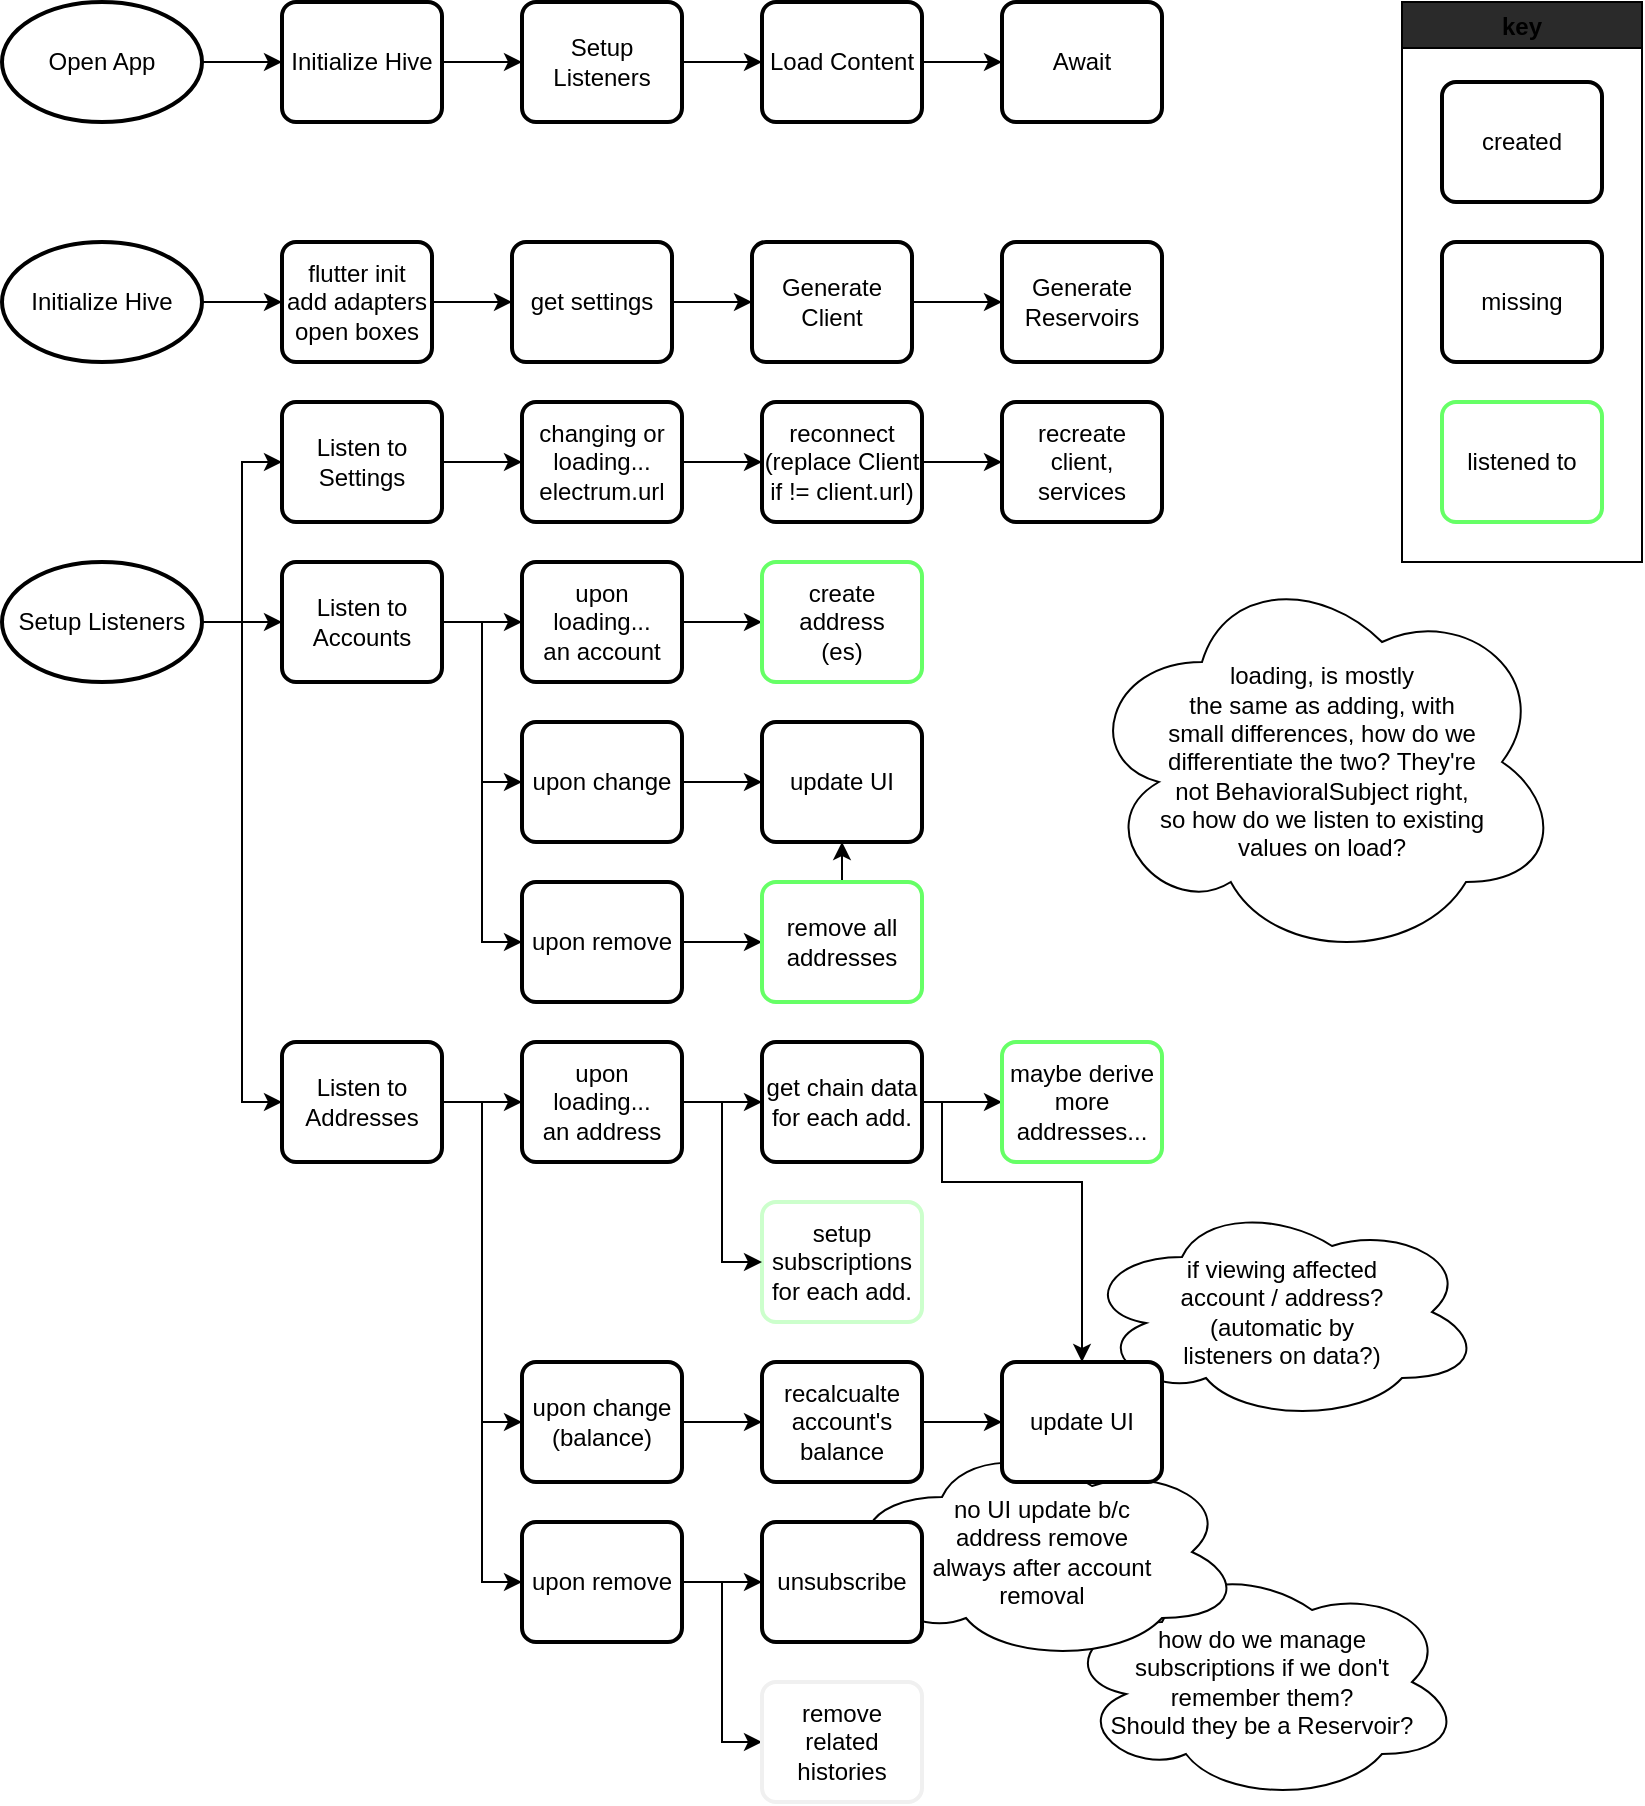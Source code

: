 <mxfile>
    <diagram id="B2Imsyf_CLR86bu_pUIC" name="Page-1">
        <mxGraphModel dx="871" dy="790" grid="1" gridSize="10" guides="1" tooltips="1" connect="1" arrows="1" fold="1" page="1" pageScale="1" pageWidth="850" pageHeight="1100" math="0" shadow="0">
            <root>
                <mxCell id="0"/>
                <mxCell id="1" parent="0"/>
                <mxCell id="119" value="how do we manage&lt;br&gt;subscriptions if we don't&lt;br&gt;remember them? &lt;br&gt;Should they be a Reservoir?" style="ellipse;shape=cloud;whiteSpace=wrap;html=1;" parent="1" vertex="1">
                    <mxGeometry x="550" y="820" width="200" height="120" as="geometry"/>
                </mxCell>
                <mxCell id="101" value="no UI update b/c&lt;br&gt;address remove&lt;br&gt;always after account&lt;br&gt;removal" style="ellipse;shape=cloud;whiteSpace=wrap;html=1;" parent="1" vertex="1">
                    <mxGeometry x="440" y="760" width="200" height="110" as="geometry"/>
                </mxCell>
                <mxCell id="78" value="loading, is mostly &lt;br&gt;the same as adding, with &lt;br&gt;small differences, how do we &lt;br&gt;differentiate the two? They're &lt;br&gt;not BehavioralSubject right, &lt;br&gt;so how do we listen to existing &lt;br&gt;values on load?" style="ellipse;shape=cloud;whiteSpace=wrap;html=1;" parent="1" vertex="1">
                    <mxGeometry x="560" y="320" width="240" height="200" as="geometry"/>
                </mxCell>
                <mxCell id="93" value="if viewing affected&lt;br&gt;account / address?&lt;br&gt;(automatic by &lt;br&gt;listeners on data?)" style="ellipse;shape=cloud;whiteSpace=wrap;html=1;" parent="1" vertex="1">
                    <mxGeometry x="560" y="640" width="200" height="110" as="geometry"/>
                </mxCell>
                <mxCell id="6" style="edgeStyle=orthogonalEdgeStyle;rounded=0;orthogonalLoop=1;jettySize=auto;html=1;" parent="1" source="2" target="5" edge="1">
                    <mxGeometry relative="1" as="geometry"/>
                </mxCell>
                <mxCell id="2" value="Open App" style="strokeWidth=2;html=1;shape=mxgraph.flowchart.start_1;whiteSpace=wrap;" parent="1" vertex="1">
                    <mxGeometry x="20" y="40" width="100" height="60" as="geometry"/>
                </mxCell>
                <mxCell id="10" style="edgeStyle=orthogonalEdgeStyle;rounded=0;orthogonalLoop=1;jettySize=auto;html=1;entryX=0;entryY=0.5;entryDx=0;entryDy=0;" parent="1" source="5" target="8" edge="1">
                    <mxGeometry relative="1" as="geometry"/>
                </mxCell>
                <mxCell id="5" value="Initialize Hive" style="rounded=1;whiteSpace=wrap;html=1;absoluteArcSize=1;arcSize=14;strokeWidth=2;" parent="1" vertex="1">
                    <mxGeometry x="160" y="40" width="80" height="60" as="geometry"/>
                </mxCell>
                <mxCell id="13" style="edgeStyle=orthogonalEdgeStyle;rounded=0;orthogonalLoop=1;jettySize=auto;html=1;" parent="1" source="8" target="11" edge="1">
                    <mxGeometry relative="1" as="geometry"/>
                </mxCell>
                <mxCell id="8" value="Setup Listeners" style="rounded=1;whiteSpace=wrap;html=1;absoluteArcSize=1;arcSize=14;strokeWidth=2;" parent="1" vertex="1">
                    <mxGeometry x="280" y="40" width="80" height="60" as="geometry"/>
                </mxCell>
                <mxCell id="15" style="edgeStyle=orthogonalEdgeStyle;rounded=0;orthogonalLoop=1;jettySize=auto;html=1;" parent="1" source="11" target="14" edge="1">
                    <mxGeometry relative="1" as="geometry"/>
                </mxCell>
                <mxCell id="11" value="Load Content" style="rounded=1;whiteSpace=wrap;html=1;absoluteArcSize=1;arcSize=14;strokeWidth=2;" parent="1" vertex="1">
                    <mxGeometry x="400" y="40" width="80" height="60" as="geometry"/>
                </mxCell>
                <mxCell id="14" value="Await" style="rounded=1;whiteSpace=wrap;html=1;absoluteArcSize=1;arcSize=14;strokeWidth=2;" parent="1" vertex="1">
                    <mxGeometry x="520" y="40" width="80" height="60" as="geometry"/>
                </mxCell>
                <mxCell id="28" style="edgeStyle=orthogonalEdgeStyle;rounded=0;orthogonalLoop=1;jettySize=auto;html=1;" parent="1" source="29" target="31" edge="1">
                    <mxGeometry relative="1" as="geometry"/>
                </mxCell>
                <mxCell id="29" value="Initialize Hive" style="strokeWidth=2;html=1;shape=mxgraph.flowchart.start_1;whiteSpace=wrap;" parent="1" vertex="1">
                    <mxGeometry x="20" y="160" width="100" height="60" as="geometry"/>
                </mxCell>
                <mxCell id="39" style="edgeStyle=orthogonalEdgeStyle;rounded=0;orthogonalLoop=1;jettySize=auto;html=1;entryX=0;entryY=0.5;entryDx=0;entryDy=0;" parent="1" source="31" target="37" edge="1">
                    <mxGeometry relative="1" as="geometry"/>
                </mxCell>
                <mxCell id="31" value="flutter init&lt;br&gt;add adapters&lt;br&gt;open boxes" style="rounded=1;whiteSpace=wrap;html=1;absoluteArcSize=1;arcSize=14;strokeWidth=2;" parent="1" vertex="1">
                    <mxGeometry x="160" y="160" width="75" height="60" as="geometry"/>
                </mxCell>
                <mxCell id="40" style="edgeStyle=orthogonalEdgeStyle;rounded=0;orthogonalLoop=1;jettySize=auto;html=1;entryX=0;entryY=0.5;entryDx=0;entryDy=0;" parent="1" source="37" target="38" edge="1">
                    <mxGeometry relative="1" as="geometry"/>
                </mxCell>
                <mxCell id="37" value="get settings" style="rounded=1;whiteSpace=wrap;html=1;absoluteArcSize=1;arcSize=14;strokeWidth=2;" parent="1" vertex="1">
                    <mxGeometry x="275" y="160" width="80" height="60" as="geometry"/>
                </mxCell>
                <mxCell id="81" style="edgeStyle=orthogonalEdgeStyle;rounded=0;orthogonalLoop=1;jettySize=auto;html=1;entryX=0;entryY=0.5;entryDx=0;entryDy=0;" parent="1" source="38" target="80" edge="1">
                    <mxGeometry relative="1" as="geometry"/>
                </mxCell>
                <mxCell id="38" value="Generate Client" style="rounded=1;whiteSpace=wrap;html=1;absoluteArcSize=1;arcSize=14;strokeWidth=2;gradientColor=#ffffff;" parent="1" vertex="1">
                    <mxGeometry x="395" y="160" width="80" height="60" as="geometry"/>
                </mxCell>
                <mxCell id="42" style="edgeStyle=orthogonalEdgeStyle;rounded=0;orthogonalLoop=1;jettySize=auto;html=1;entryX=0;entryY=0.5;entryDx=0;entryDy=0;" parent="1" source="43" target="45" edge="1">
                    <mxGeometry relative="1" as="geometry"/>
                </mxCell>
                <mxCell id="62" style="edgeStyle=orthogonalEdgeStyle;rounded=0;orthogonalLoop=1;jettySize=auto;html=1;entryX=0;entryY=0.5;entryDx=0;entryDy=0;" parent="1" source="43" target="56" edge="1">
                    <mxGeometry relative="1" as="geometry"/>
                </mxCell>
                <mxCell id="71" style="edgeStyle=orthogonalEdgeStyle;rounded=0;orthogonalLoop=1;jettySize=auto;html=1;entryX=0;entryY=0.5;entryDx=0;entryDy=0;" parent="1" source="43" target="68" edge="1">
                    <mxGeometry relative="1" as="geometry"/>
                </mxCell>
                <mxCell id="43" value="Setup Listeners" style="strokeWidth=2;html=1;shape=mxgraph.flowchart.start_1;whiteSpace=wrap;" parent="1" vertex="1">
                    <mxGeometry x="20" y="320" width="100" height="60" as="geometry"/>
                </mxCell>
                <mxCell id="44" style="edgeStyle=orthogonalEdgeStyle;rounded=0;orthogonalLoop=1;jettySize=auto;html=1;entryX=0;entryY=0.5;entryDx=0;entryDy=0;" parent="1" source="45" target="47" edge="1">
                    <mxGeometry relative="1" as="geometry"/>
                </mxCell>
                <mxCell id="45" value="Listen to Settings" style="rounded=1;whiteSpace=wrap;html=1;absoluteArcSize=1;arcSize=14;strokeWidth=2;" parent="1" vertex="1">
                    <mxGeometry x="160" y="240" width="80" height="60" as="geometry"/>
                </mxCell>
                <mxCell id="46" style="edgeStyle=orthogonalEdgeStyle;rounded=0;orthogonalLoop=1;jettySize=auto;html=1;entryX=0;entryY=0.5;entryDx=0;entryDy=0;" parent="1" source="47" target="48" edge="1">
                    <mxGeometry relative="1" as="geometry"/>
                </mxCell>
                <mxCell id="47" value="changing or loading...&lt;br&gt;electrum.url" style="rounded=1;whiteSpace=wrap;html=1;absoluteArcSize=1;arcSize=14;strokeWidth=2;" parent="1" vertex="1">
                    <mxGeometry x="280" y="240" width="80" height="60" as="geometry"/>
                </mxCell>
                <mxCell id="125" style="edgeStyle=orthogonalEdgeStyle;rounded=0;orthogonalLoop=1;jettySize=auto;html=1;" edge="1" parent="1" source="48" target="122">
                    <mxGeometry relative="1" as="geometry"/>
                </mxCell>
                <mxCell id="48" value="reconnect&lt;br&gt;(replace Client if != client.url)" style="rounded=1;whiteSpace=wrap;html=1;absoluteArcSize=1;arcSize=14;strokeWidth=2;gradientColor=#ffffff;" parent="1" vertex="1">
                    <mxGeometry x="400" y="240" width="80" height="60" as="geometry"/>
                </mxCell>
                <mxCell id="94" style="edgeStyle=orthogonalEdgeStyle;rounded=0;orthogonalLoop=1;jettySize=auto;html=1;exitX=1;exitY=0.75;exitDx=0;exitDy=0;" parent="1" source="67" target="91" edge="1">
                    <mxGeometry relative="1" as="geometry">
                        <Array as="points">
                            <mxPoint x="480" y="590"/>
                            <mxPoint x="490" y="590"/>
                            <mxPoint x="490" y="630"/>
                            <mxPoint x="560" y="630"/>
                        </Array>
                    </mxGeometry>
                </mxCell>
                <mxCell id="52" value="setup subscriptions&lt;br&gt;for each add." style="rounded=1;whiteSpace=wrap;html=1;absoluteArcSize=1;arcSize=14;strokeWidth=2;strokeColor=#CCFFCC;" parent="1" vertex="1">
                    <mxGeometry x="400" y="640" width="80" height="60" as="geometry"/>
                </mxCell>
                <mxCell id="55" style="edgeStyle=orthogonalEdgeStyle;rounded=0;orthogonalLoop=1;jettySize=auto;html=1;entryX=0;entryY=0.5;entryDx=0;entryDy=0;" parent="1" source="56" target="58" edge="1">
                    <mxGeometry relative="1" as="geometry"/>
                </mxCell>
                <mxCell id="56" value="Listen to Accounts" style="rounded=1;whiteSpace=wrap;html=1;absoluteArcSize=1;arcSize=14;strokeWidth=2;" parent="1" vertex="1">
                    <mxGeometry x="160" y="320" width="80" height="60" as="geometry"/>
                </mxCell>
                <mxCell id="57" style="edgeStyle=orthogonalEdgeStyle;rounded=0;orthogonalLoop=1;jettySize=auto;html=1;entryX=0;entryY=0.5;entryDx=0;entryDy=0;" parent="1" source="58" edge="1">
                    <mxGeometry relative="1" as="geometry">
                        <mxPoint x="400" y="350" as="targetPoint"/>
                    </mxGeometry>
                </mxCell>
                <mxCell id="58" value="upon loading...&lt;br&gt;an account" style="rounded=1;whiteSpace=wrap;html=1;absoluteArcSize=1;arcSize=14;strokeWidth=2;" parent="1" vertex="1">
                    <mxGeometry x="280" y="320" width="80" height="60" as="geometry"/>
                </mxCell>
                <mxCell id="65" value="" style="edgeStyle=orthogonalEdgeStyle;rounded=0;orthogonalLoop=1;jettySize=auto;html=1;entryX=0;entryY=0.5;entryDx=0;entryDy=0;" parent="1" source="66" target="67" edge="1">
                    <mxGeometry relative="1" as="geometry"/>
                </mxCell>
                <mxCell id="72" style="edgeStyle=orthogonalEdgeStyle;rounded=0;orthogonalLoop=1;jettySize=auto;html=1;entryX=0;entryY=0.5;entryDx=0;entryDy=0;" parent="1" source="66" target="52" edge="1">
                    <mxGeometry relative="1" as="geometry">
                        <Array as="points">
                            <mxPoint x="380" y="590"/>
                            <mxPoint x="380" y="670"/>
                        </Array>
                    </mxGeometry>
                </mxCell>
                <mxCell id="66" value="upon loading...&lt;br&gt;an address" style="rounded=1;whiteSpace=wrap;html=1;absoluteArcSize=1;arcSize=14;strokeWidth=2;" parent="1" vertex="1">
                    <mxGeometry x="280" y="560" width="80" height="60" as="geometry"/>
                </mxCell>
                <mxCell id="74" style="edgeStyle=orthogonalEdgeStyle;rounded=0;orthogonalLoop=1;jettySize=auto;html=1;" parent="1" source="67" edge="1">
                    <mxGeometry relative="1" as="geometry">
                        <mxPoint x="520" y="590" as="targetPoint"/>
                    </mxGeometry>
                </mxCell>
                <mxCell id="67" value="get chain data&lt;br&gt;for each add." style="rounded=1;whiteSpace=wrap;html=1;absoluteArcSize=1;arcSize=14;strokeWidth=2;" parent="1" vertex="1">
                    <mxGeometry x="400" y="560" width="80" height="60" as="geometry"/>
                </mxCell>
                <mxCell id="70" style="edgeStyle=none;rounded=0;orthogonalLoop=1;jettySize=auto;html=1;" parent="1" source="68" target="66" edge="1">
                    <mxGeometry relative="1" as="geometry"/>
                </mxCell>
                <mxCell id="90" style="edgeStyle=orthogonalEdgeStyle;rounded=0;orthogonalLoop=1;jettySize=auto;html=1;entryX=0;entryY=0.5;entryDx=0;entryDy=0;" parent="1" source="68" target="88" edge="1">
                    <mxGeometry relative="1" as="geometry"/>
                </mxCell>
                <mxCell id="100" style="edgeStyle=orthogonalEdgeStyle;rounded=0;orthogonalLoop=1;jettySize=auto;html=1;entryX=0;entryY=0.5;entryDx=0;entryDy=0;" parent="1" source="68" target="96" edge="1">
                    <mxGeometry relative="1" as="geometry"/>
                </mxCell>
                <mxCell id="68" value="Listen to Addresses" style="rounded=1;whiteSpace=wrap;html=1;absoluteArcSize=1;arcSize=14;strokeWidth=2;" parent="1" vertex="1">
                    <mxGeometry x="160" y="560" width="80" height="60" as="geometry"/>
                </mxCell>
                <mxCell id="69" value="create address&lt;br&gt;(es)" style="rounded=1;whiteSpace=wrap;html=1;absoluteArcSize=1;arcSize=14;strokeWidth=2;strokeColor=#66FF66;" parent="1" vertex="1">
                    <mxGeometry x="400" y="320" width="80" height="60" as="geometry"/>
                </mxCell>
                <mxCell id="75" value="maybe derive more addresses..." style="rounded=1;whiteSpace=wrap;html=1;absoluteArcSize=1;arcSize=14;strokeWidth=2;strokeColor=#66FF66;" parent="1" vertex="1">
                    <mxGeometry x="520" y="560" width="80" height="60" as="geometry"/>
                </mxCell>
                <mxCell id="80" value="Generate&lt;br&gt;Reservoirs" style="rounded=1;whiteSpace=wrap;html=1;absoluteArcSize=1;arcSize=14;strokeWidth=2;" parent="1" vertex="1">
                    <mxGeometry x="520" y="160" width="80" height="60" as="geometry"/>
                </mxCell>
                <mxCell id="87" value="" style="edgeStyle=orthogonalEdgeStyle;rounded=0;orthogonalLoop=1;jettySize=auto;html=1;entryX=0;entryY=0.5;entryDx=0;entryDy=0;" parent="1" source="88" target="89" edge="1">
                    <mxGeometry relative="1" as="geometry"/>
                </mxCell>
                <mxCell id="88" value="upon change (balance)" style="rounded=1;whiteSpace=wrap;html=1;absoluteArcSize=1;arcSize=14;strokeWidth=2;" parent="1" vertex="1">
                    <mxGeometry x="280" y="720" width="80" height="60" as="geometry"/>
                </mxCell>
                <mxCell id="92" style="edgeStyle=orthogonalEdgeStyle;rounded=0;orthogonalLoop=1;jettySize=auto;html=1;entryX=0;entryY=0.5;entryDx=0;entryDy=0;" parent="1" source="89" target="91" edge="1">
                    <mxGeometry relative="1" as="geometry"/>
                </mxCell>
                <mxCell id="89" value="recalcualte&lt;br&gt;account's balance" style="rounded=1;whiteSpace=wrap;html=1;absoluteArcSize=1;arcSize=14;strokeWidth=2;gradientColor=#ffffff;" parent="1" vertex="1">
                    <mxGeometry x="400" y="720" width="80" height="60" as="geometry"/>
                </mxCell>
                <mxCell id="91" value="update UI" style="rounded=1;whiteSpace=wrap;html=1;absoluteArcSize=1;arcSize=14;strokeWidth=2;gradientColor=#ffffff;" parent="1" vertex="1">
                    <mxGeometry x="520" y="720" width="80" height="60" as="geometry"/>
                </mxCell>
                <mxCell id="95" value="" style="edgeStyle=orthogonalEdgeStyle;rounded=0;orthogonalLoop=1;jettySize=auto;html=1;entryX=0;entryY=0.5;entryDx=0;entryDy=0;" parent="1" source="96" target="98" edge="1">
                    <mxGeometry relative="1" as="geometry"/>
                </mxCell>
                <mxCell id="121" style="edgeStyle=orthogonalEdgeStyle;rounded=0;orthogonalLoop=1;jettySize=auto;html=1;entryX=0;entryY=0.5;entryDx=0;entryDy=0;" parent="1" source="96" target="120" edge="1">
                    <mxGeometry relative="1" as="geometry"/>
                </mxCell>
                <mxCell id="96" value="upon remove" style="rounded=1;whiteSpace=wrap;html=1;absoluteArcSize=1;arcSize=14;strokeWidth=2;" parent="1" vertex="1">
                    <mxGeometry x="280" y="800" width="80" height="60" as="geometry"/>
                </mxCell>
                <mxCell id="98" value="unsubscribe" style="rounded=1;whiteSpace=wrap;html=1;absoluteArcSize=1;arcSize=14;strokeWidth=2;gradientColor=#ffffff;" parent="1" vertex="1">
                    <mxGeometry x="400" y="800" width="80" height="60" as="geometry"/>
                </mxCell>
                <mxCell id="102" style="edgeStyle=orthogonalEdgeStyle;rounded=0;orthogonalLoop=1;jettySize=auto;html=1;entryX=0;entryY=0.5;entryDx=0;entryDy=0;exitX=1;exitY=0.5;exitDx=0;exitDy=0;" parent="1" source="56" target="105" edge="1">
                    <mxGeometry relative="1" as="geometry">
                        <mxPoint x="240" y="430" as="sourcePoint"/>
                    </mxGeometry>
                </mxCell>
                <mxCell id="104" style="edgeStyle=orthogonalEdgeStyle;rounded=0;orthogonalLoop=1;jettySize=auto;html=1;entryX=0;entryY=0.5;entryDx=0;entryDy=0;" parent="1" source="105" edge="1">
                    <mxGeometry relative="1" as="geometry">
                        <mxPoint x="400" y="430" as="targetPoint"/>
                    </mxGeometry>
                </mxCell>
                <mxCell id="105" value="upon change" style="rounded=1;whiteSpace=wrap;html=1;absoluteArcSize=1;arcSize=14;strokeWidth=2;" parent="1" vertex="1">
                    <mxGeometry x="280" y="400" width="80" height="60" as="geometry"/>
                </mxCell>
                <mxCell id="106" value="update UI" style="rounded=1;whiteSpace=wrap;html=1;absoluteArcSize=1;arcSize=14;strokeWidth=2;gradientColor=#ffffff;" parent="1" vertex="1">
                    <mxGeometry x="400" y="400" width="80" height="60" as="geometry"/>
                </mxCell>
                <mxCell id="107" style="edgeStyle=orthogonalEdgeStyle;rounded=0;orthogonalLoop=1;jettySize=auto;html=1;entryX=0;entryY=0.5;entryDx=0;entryDy=0;exitX=1;exitY=0.5;exitDx=0;exitDy=0;" parent="1" source="56" target="110" edge="1">
                    <mxGeometry relative="1" as="geometry">
                        <mxPoint x="240" y="510" as="sourcePoint"/>
                    </mxGeometry>
                </mxCell>
                <mxCell id="109" style="edgeStyle=orthogonalEdgeStyle;rounded=0;orthogonalLoop=1;jettySize=auto;html=1;entryX=0;entryY=0.5;entryDx=0;entryDy=0;" parent="1" source="110" edge="1">
                    <mxGeometry relative="1" as="geometry">
                        <mxPoint x="400" y="510" as="targetPoint"/>
                    </mxGeometry>
                </mxCell>
                <mxCell id="110" value="upon remove" style="rounded=1;whiteSpace=wrap;html=1;absoluteArcSize=1;arcSize=14;strokeWidth=2;" parent="1" vertex="1">
                    <mxGeometry x="280" y="480" width="80" height="60" as="geometry"/>
                </mxCell>
                <mxCell id="112" style="edgeStyle=orthogonalEdgeStyle;rounded=0;orthogonalLoop=1;jettySize=auto;html=1;entryX=0.5;entryY=1;entryDx=0;entryDy=0;" parent="1" source="111" target="106" edge="1">
                    <mxGeometry relative="1" as="geometry"/>
                </mxCell>
                <mxCell id="111" value="remove all addresses" style="rounded=1;whiteSpace=wrap;html=1;absoluteArcSize=1;arcSize=14;strokeWidth=2;strokeColor=#66FF66;" parent="1" vertex="1">
                    <mxGeometry x="400" y="480" width="80" height="60" as="geometry"/>
                </mxCell>
                <mxCell id="117" value="key" style="swimlane;fillColor=#2a2a2a;" parent="1" vertex="1">
                    <mxGeometry x="720" y="40" width="120" height="280" as="geometry">
                        <mxRectangle x="720" y="40" width="50" height="23" as="alternateBounds"/>
                    </mxGeometry>
                </mxCell>
                <mxCell id="115" value="created" style="rounded=1;whiteSpace=wrap;html=1;absoluteArcSize=1;arcSize=14;strokeWidth=2;" parent="117" vertex="1">
                    <mxGeometry x="20" y="40" width="80" height="60" as="geometry"/>
                </mxCell>
                <mxCell id="113" value="missing" style="rounded=1;whiteSpace=wrap;html=1;absoluteArcSize=1;arcSize=14;strokeWidth=2;gradientColor=#ffffff;" parent="117" vertex="1">
                    <mxGeometry x="20" y="120" width="80" height="60" as="geometry"/>
                </mxCell>
                <mxCell id="118" value="listened to" style="rounded=1;whiteSpace=wrap;html=1;absoluteArcSize=1;arcSize=14;strokeWidth=2;strokeColor=#66FF66;" parent="117" vertex="1">
                    <mxGeometry x="20" y="200" width="80" height="60" as="geometry"/>
                </mxCell>
                <mxCell id="120" value="remove related histories" style="rounded=1;whiteSpace=wrap;html=1;absoluteArcSize=1;arcSize=14;strokeWidth=2;strokeColor=#F0F0F0;" parent="1" vertex="1">
                    <mxGeometry x="400" y="880" width="80" height="60" as="geometry"/>
                </mxCell>
                <mxCell id="122" value="recreate client, services" style="rounded=1;whiteSpace=wrap;html=1;absoluteArcSize=1;arcSize=14;strokeWidth=2;" vertex="1" parent="1">
                    <mxGeometry x="520" y="240" width="80" height="60" as="geometry"/>
                </mxCell>
            </root>
        </mxGraphModel>
    </diagram>
</mxfile>
